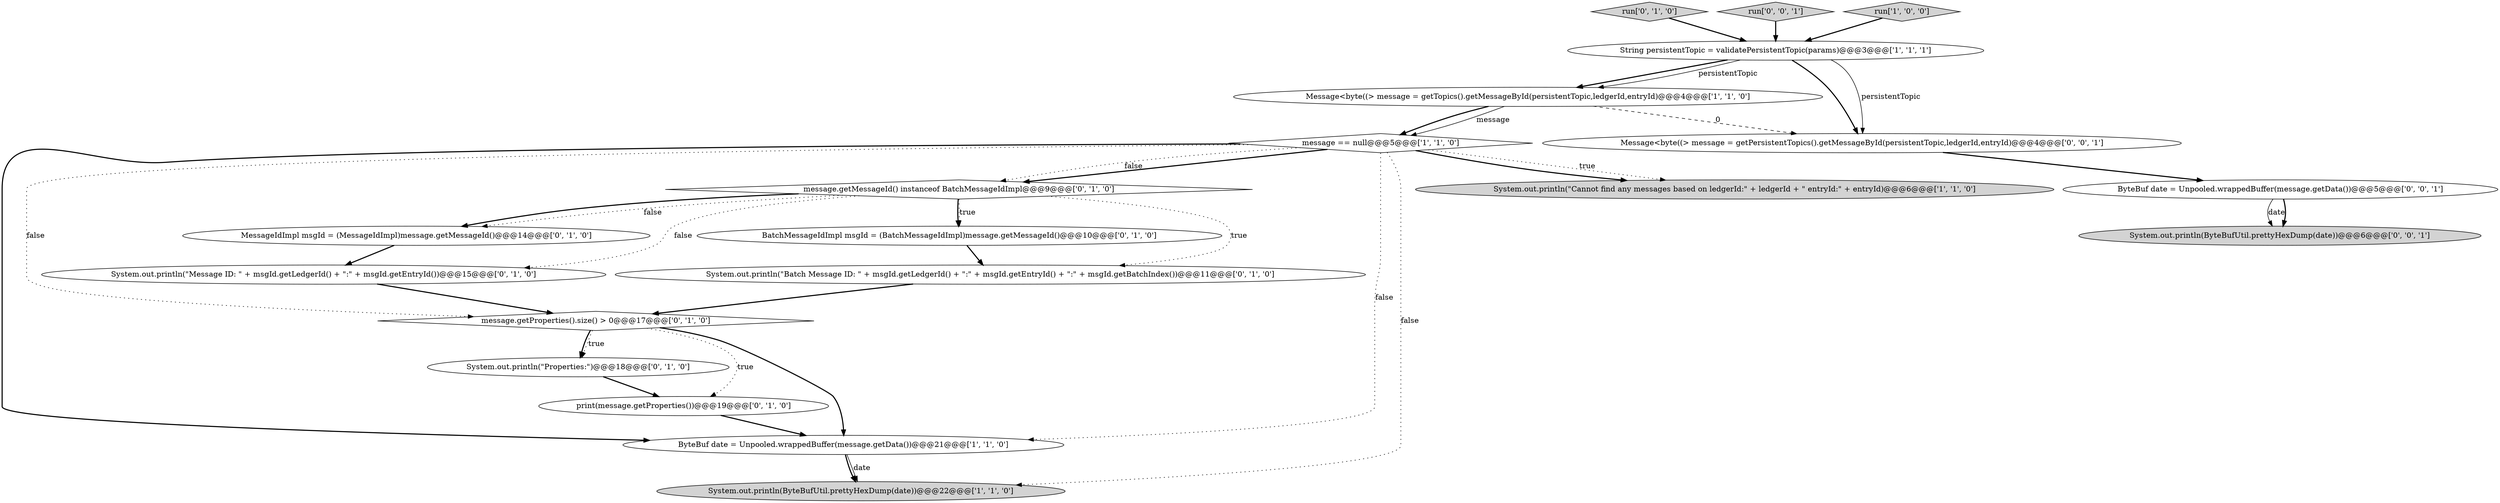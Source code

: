 digraph {
3 [style = filled, label = "Message<byte((> message = getTopics().getMessageById(persistentTopic,ledgerId,entryId)@@@4@@@['1', '1', '0']", fillcolor = white, shape = ellipse image = "AAA0AAABBB1BBB"];
8 [style = filled, label = "print(message.getProperties())@@@19@@@['0', '1', '0']", fillcolor = white, shape = ellipse image = "AAA1AAABBB2BBB"];
9 [style = filled, label = "System.out.println(\"Batch Message ID: \" + msgId.getLedgerId() + \":\" + msgId.getEntryId() + \":\" + msgId.getBatchIndex())@@@11@@@['0', '1', '0']", fillcolor = white, shape = ellipse image = "AAA1AAABBB2BBB"];
10 [style = filled, label = "System.out.println(\"Message ID: \" + msgId.getLedgerId() + \":\" + msgId.getEntryId())@@@15@@@['0', '1', '0']", fillcolor = white, shape = ellipse image = "AAA1AAABBB2BBB"];
18 [style = filled, label = "System.out.println(ByteBufUtil.prettyHexDump(date))@@@6@@@['0', '0', '1']", fillcolor = lightgray, shape = ellipse image = "AAA0AAABBB3BBB"];
15 [style = filled, label = "message.getMessageId() instanceof BatchMessageIdImpl@@@9@@@['0', '1', '0']", fillcolor = white, shape = diamond image = "AAA1AAABBB2BBB"];
0 [style = filled, label = "message == null@@@5@@@['1', '1', '0']", fillcolor = white, shape = diamond image = "AAA0AAABBB1BBB"];
12 [style = filled, label = "MessageIdImpl msgId = (MessageIdImpl)message.getMessageId()@@@14@@@['0', '1', '0']", fillcolor = white, shape = ellipse image = "AAA1AAABBB2BBB"];
1 [style = filled, label = "ByteBuf date = Unpooled.wrappedBuffer(message.getData())@@@21@@@['1', '1', '0']", fillcolor = white, shape = ellipse image = "AAA0AAABBB1BBB"];
14 [style = filled, label = "run['0', '1', '0']", fillcolor = lightgray, shape = diamond image = "AAA0AAABBB2BBB"];
17 [style = filled, label = "ByteBuf date = Unpooled.wrappedBuffer(message.getData())@@@5@@@['0', '0', '1']", fillcolor = white, shape = ellipse image = "AAA0AAABBB3BBB"];
19 [style = filled, label = "run['0', '0', '1']", fillcolor = lightgray, shape = diamond image = "AAA0AAABBB3BBB"];
2 [style = filled, label = "run['1', '0', '0']", fillcolor = lightgray, shape = diamond image = "AAA0AAABBB1BBB"];
11 [style = filled, label = "message.getProperties().size() > 0@@@17@@@['0', '1', '0']", fillcolor = white, shape = diamond image = "AAA1AAABBB2BBB"];
16 [style = filled, label = "Message<byte((> message = getPersistentTopics().getMessageById(persistentTopic,ledgerId,entryId)@@@4@@@['0', '0', '1']", fillcolor = white, shape = ellipse image = "AAA0AAABBB3BBB"];
4 [style = filled, label = "System.out.println(ByteBufUtil.prettyHexDump(date))@@@22@@@['1', '1', '0']", fillcolor = lightgray, shape = ellipse image = "AAA0AAABBB1BBB"];
6 [style = filled, label = "String persistentTopic = validatePersistentTopic(params)@@@3@@@['1', '1', '1']", fillcolor = white, shape = ellipse image = "AAA0AAABBB1BBB"];
5 [style = filled, label = "System.out.println(\"Cannot find any messages based on ledgerId:\" + ledgerId + \" entryId:\" + entryId)@@@6@@@['1', '1', '0']", fillcolor = lightgray, shape = ellipse image = "AAA0AAABBB1BBB"];
7 [style = filled, label = "BatchMessageIdImpl msgId = (BatchMessageIdImpl)message.getMessageId()@@@10@@@['0', '1', '0']", fillcolor = white, shape = ellipse image = "AAA1AAABBB2BBB"];
13 [style = filled, label = "System.out.println(\"Properties:\")@@@18@@@['0', '1', '0']", fillcolor = white, shape = ellipse image = "AAA1AAABBB2BBB"];
6->16 [style = solid, label="persistentTopic"];
19->6 [style = bold, label=""];
9->11 [style = bold, label=""];
17->18 [style = solid, label="date"];
0->1 [style = dotted, label="false"];
3->16 [style = dashed, label="0"];
7->9 [style = bold, label=""];
15->12 [style = bold, label=""];
0->11 [style = dotted, label="false"];
11->1 [style = bold, label=""];
10->11 [style = bold, label=""];
15->7 [style = bold, label=""];
15->12 [style = dotted, label="false"];
0->1 [style = bold, label=""];
1->4 [style = solid, label="date"];
0->5 [style = dotted, label="true"];
15->10 [style = dotted, label="false"];
8->1 [style = bold, label=""];
6->16 [style = bold, label=""];
12->10 [style = bold, label=""];
11->8 [style = dotted, label="true"];
3->0 [style = solid, label="message"];
0->15 [style = bold, label=""];
3->0 [style = bold, label=""];
6->3 [style = bold, label=""];
11->13 [style = bold, label=""];
14->6 [style = bold, label=""];
1->4 [style = bold, label=""];
2->6 [style = bold, label=""];
0->15 [style = dotted, label="false"];
15->9 [style = dotted, label="true"];
15->7 [style = dotted, label="true"];
16->17 [style = bold, label=""];
13->8 [style = bold, label=""];
0->5 [style = bold, label=""];
11->13 [style = dotted, label="true"];
0->4 [style = dotted, label="false"];
6->3 [style = solid, label="persistentTopic"];
17->18 [style = bold, label=""];
}
